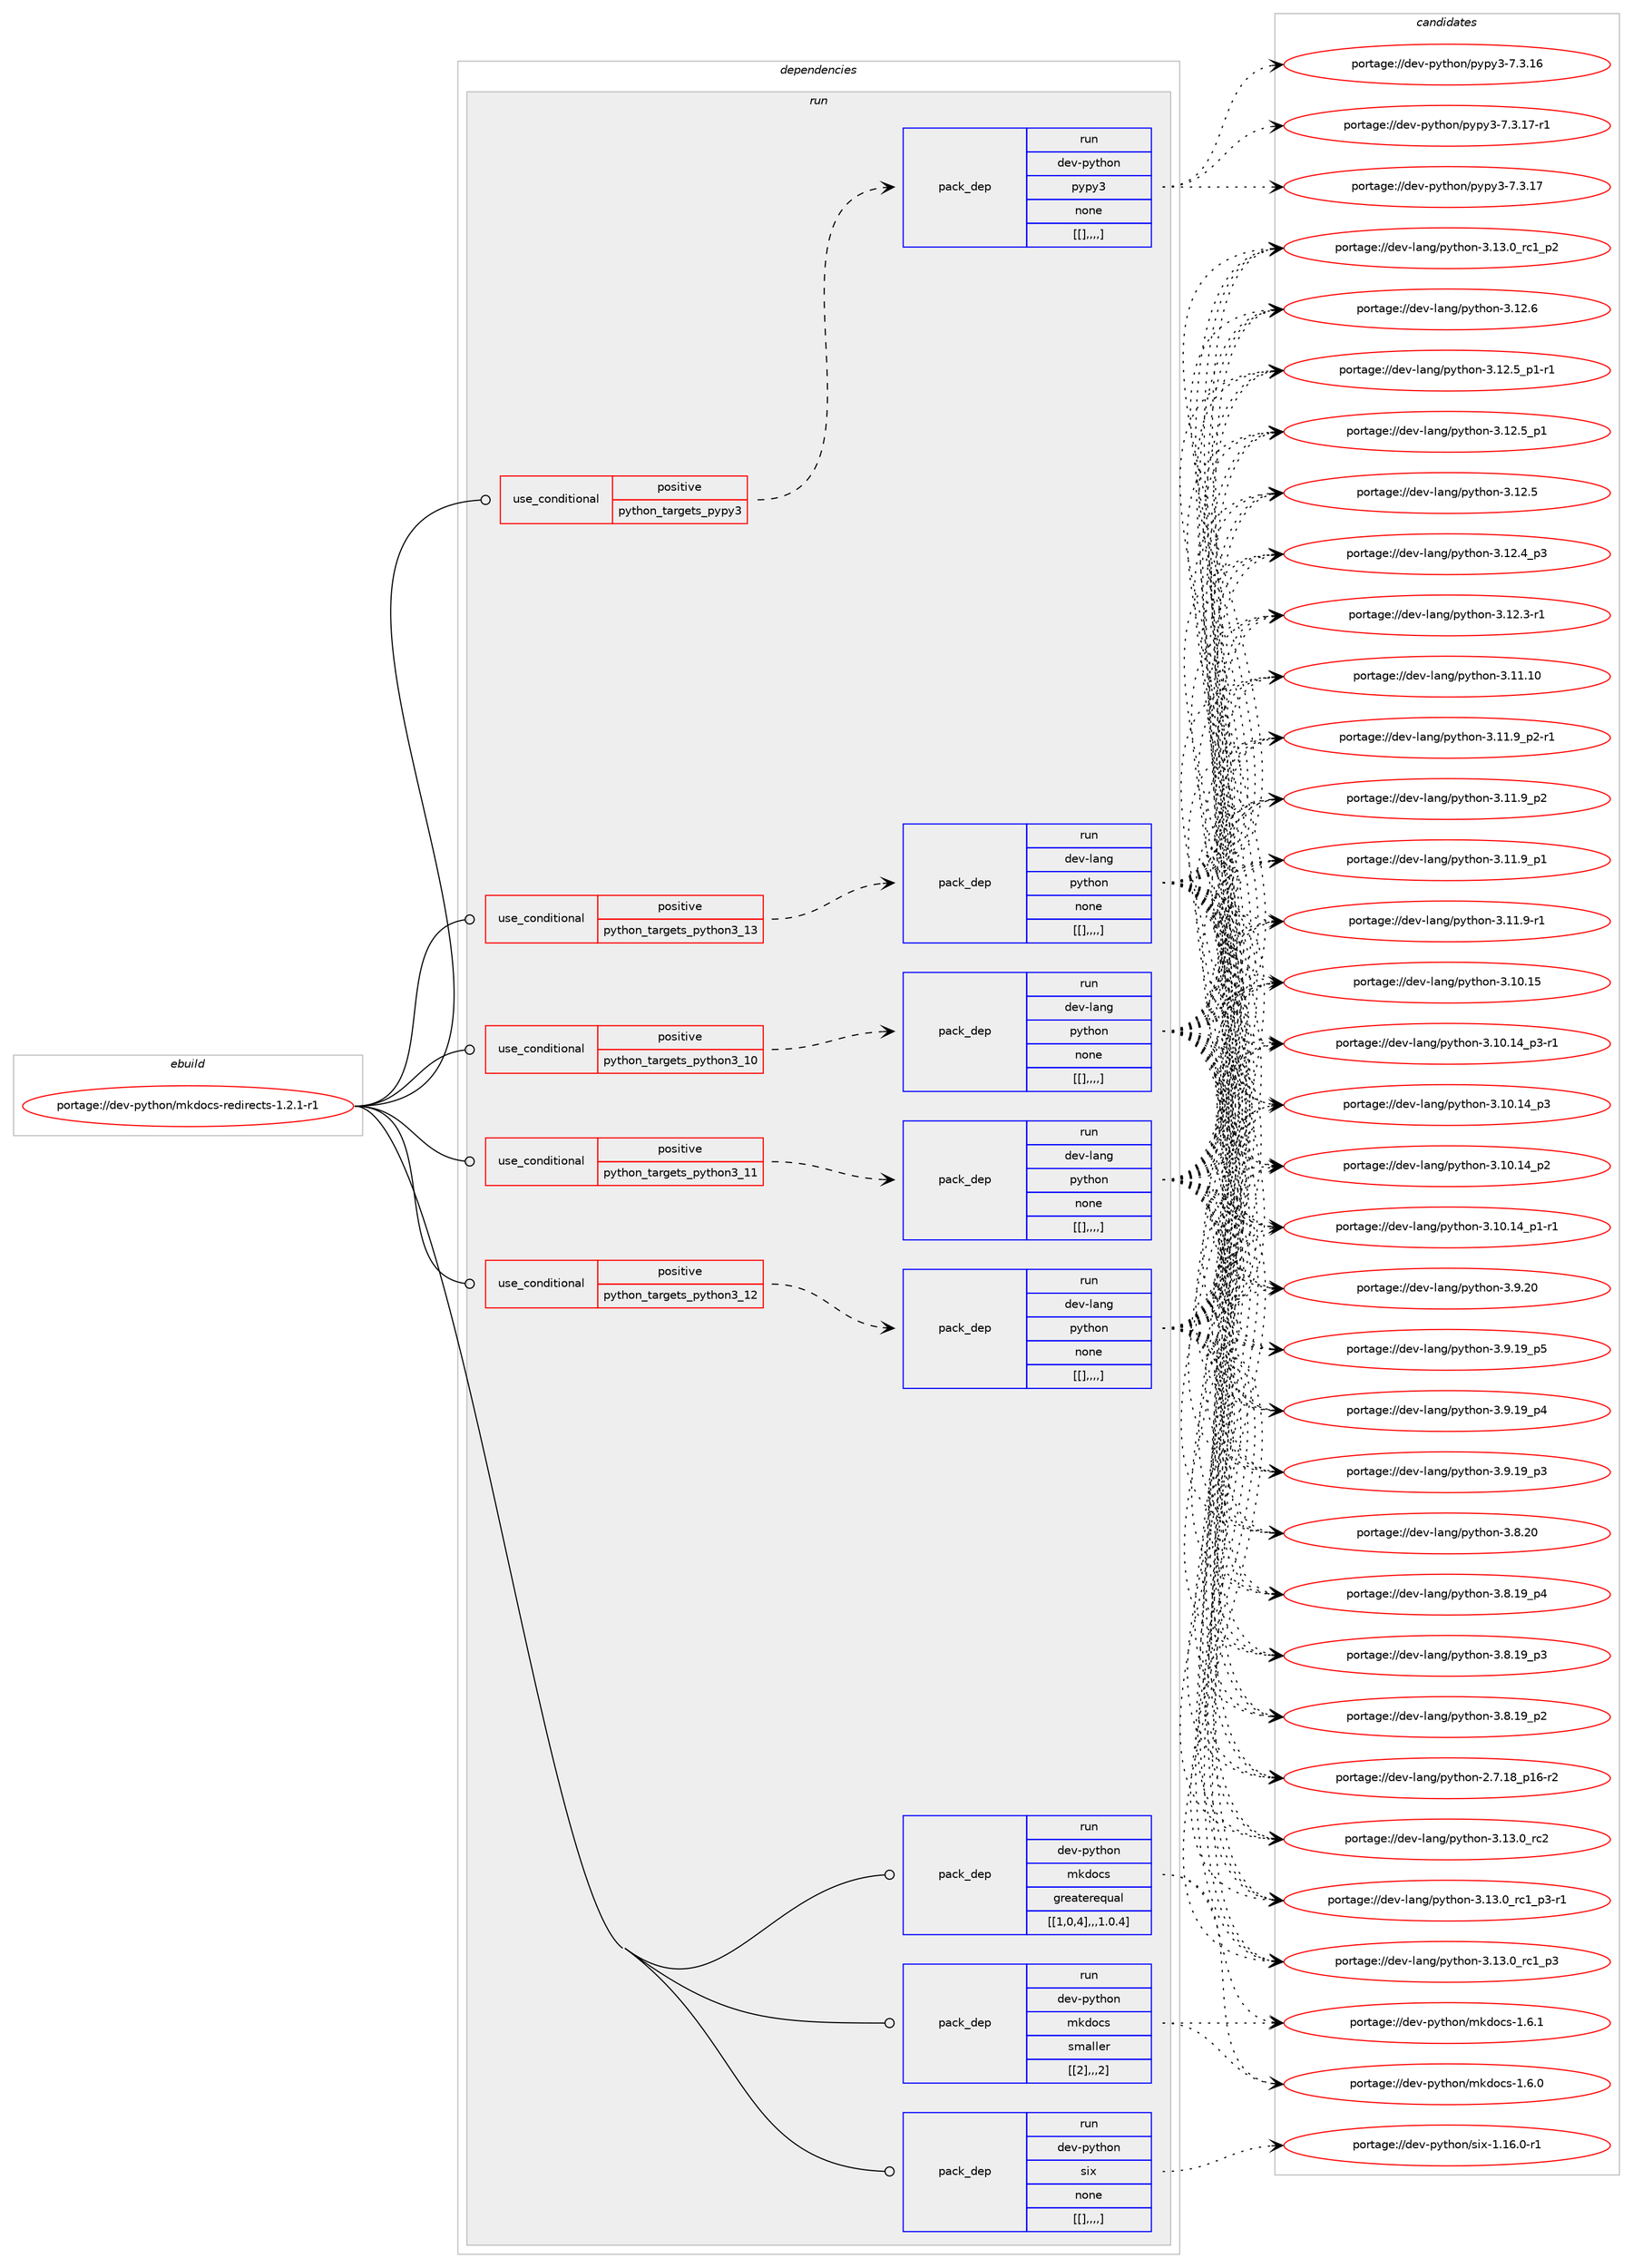 digraph prolog {

# *************
# Graph options
# *************

newrank=true;
concentrate=true;
compound=true;
graph [rankdir=LR,fontname=Helvetica,fontsize=10,ranksep=1.5];#, ranksep=2.5, nodesep=0.2];
edge  [arrowhead=vee];
node  [fontname=Helvetica,fontsize=10];

# **********
# The ebuild
# **********

subgraph cluster_leftcol {
color=gray;
label=<<i>ebuild</i>>;
id [label="portage://dev-python/mkdocs-redirects-1.2.1-r1", color=red, width=4, href="../dev-python/mkdocs-redirects-1.2.1-r1.svg"];
}

# ****************
# The dependencies
# ****************

subgraph cluster_midcol {
color=gray;
label=<<i>dependencies</i>>;
subgraph cluster_compile {
fillcolor="#eeeeee";
style=filled;
label=<<i>compile</i>>;
}
subgraph cluster_compileandrun {
fillcolor="#eeeeee";
style=filled;
label=<<i>compile and run</i>>;
}
subgraph cluster_run {
fillcolor="#eeeeee";
style=filled;
label=<<i>run</i>>;
subgraph cond35576 {
dependency152669 [label=<<TABLE BORDER="0" CELLBORDER="1" CELLSPACING="0" CELLPADDING="4"><TR><TD ROWSPAN="3" CELLPADDING="10">use_conditional</TD></TR><TR><TD>positive</TD></TR><TR><TD>python_targets_pypy3</TD></TR></TABLE>>, shape=none, color=red];
subgraph pack115875 {
dependency152670 [label=<<TABLE BORDER="0" CELLBORDER="1" CELLSPACING="0" CELLPADDING="4" WIDTH="220"><TR><TD ROWSPAN="6" CELLPADDING="30">pack_dep</TD></TR><TR><TD WIDTH="110">run</TD></TR><TR><TD>dev-python</TD></TR><TR><TD>pypy3</TD></TR><TR><TD>none</TD></TR><TR><TD>[[],,,,]</TD></TR></TABLE>>, shape=none, color=blue];
}
dependency152669:e -> dependency152670:w [weight=20,style="dashed",arrowhead="vee"];
}
id:e -> dependency152669:w [weight=20,style="solid",arrowhead="odot"];
subgraph cond35577 {
dependency152671 [label=<<TABLE BORDER="0" CELLBORDER="1" CELLSPACING="0" CELLPADDING="4"><TR><TD ROWSPAN="3" CELLPADDING="10">use_conditional</TD></TR><TR><TD>positive</TD></TR><TR><TD>python_targets_python3_10</TD></TR></TABLE>>, shape=none, color=red];
subgraph pack115876 {
dependency152672 [label=<<TABLE BORDER="0" CELLBORDER="1" CELLSPACING="0" CELLPADDING="4" WIDTH="220"><TR><TD ROWSPAN="6" CELLPADDING="30">pack_dep</TD></TR><TR><TD WIDTH="110">run</TD></TR><TR><TD>dev-lang</TD></TR><TR><TD>python</TD></TR><TR><TD>none</TD></TR><TR><TD>[[],,,,]</TD></TR></TABLE>>, shape=none, color=blue];
}
dependency152671:e -> dependency152672:w [weight=20,style="dashed",arrowhead="vee"];
}
id:e -> dependency152671:w [weight=20,style="solid",arrowhead="odot"];
subgraph cond35578 {
dependency152673 [label=<<TABLE BORDER="0" CELLBORDER="1" CELLSPACING="0" CELLPADDING="4"><TR><TD ROWSPAN="3" CELLPADDING="10">use_conditional</TD></TR><TR><TD>positive</TD></TR><TR><TD>python_targets_python3_11</TD></TR></TABLE>>, shape=none, color=red];
subgraph pack115877 {
dependency152674 [label=<<TABLE BORDER="0" CELLBORDER="1" CELLSPACING="0" CELLPADDING="4" WIDTH="220"><TR><TD ROWSPAN="6" CELLPADDING="30">pack_dep</TD></TR><TR><TD WIDTH="110">run</TD></TR><TR><TD>dev-lang</TD></TR><TR><TD>python</TD></TR><TR><TD>none</TD></TR><TR><TD>[[],,,,]</TD></TR></TABLE>>, shape=none, color=blue];
}
dependency152673:e -> dependency152674:w [weight=20,style="dashed",arrowhead="vee"];
}
id:e -> dependency152673:w [weight=20,style="solid",arrowhead="odot"];
subgraph cond35579 {
dependency152675 [label=<<TABLE BORDER="0" CELLBORDER="1" CELLSPACING="0" CELLPADDING="4"><TR><TD ROWSPAN="3" CELLPADDING="10">use_conditional</TD></TR><TR><TD>positive</TD></TR><TR><TD>python_targets_python3_12</TD></TR></TABLE>>, shape=none, color=red];
subgraph pack115878 {
dependency152676 [label=<<TABLE BORDER="0" CELLBORDER="1" CELLSPACING="0" CELLPADDING="4" WIDTH="220"><TR><TD ROWSPAN="6" CELLPADDING="30">pack_dep</TD></TR><TR><TD WIDTH="110">run</TD></TR><TR><TD>dev-lang</TD></TR><TR><TD>python</TD></TR><TR><TD>none</TD></TR><TR><TD>[[],,,,]</TD></TR></TABLE>>, shape=none, color=blue];
}
dependency152675:e -> dependency152676:w [weight=20,style="dashed",arrowhead="vee"];
}
id:e -> dependency152675:w [weight=20,style="solid",arrowhead="odot"];
subgraph cond35580 {
dependency152677 [label=<<TABLE BORDER="0" CELLBORDER="1" CELLSPACING="0" CELLPADDING="4"><TR><TD ROWSPAN="3" CELLPADDING="10">use_conditional</TD></TR><TR><TD>positive</TD></TR><TR><TD>python_targets_python3_13</TD></TR></TABLE>>, shape=none, color=red];
subgraph pack115879 {
dependency152678 [label=<<TABLE BORDER="0" CELLBORDER="1" CELLSPACING="0" CELLPADDING="4" WIDTH="220"><TR><TD ROWSPAN="6" CELLPADDING="30">pack_dep</TD></TR><TR><TD WIDTH="110">run</TD></TR><TR><TD>dev-lang</TD></TR><TR><TD>python</TD></TR><TR><TD>none</TD></TR><TR><TD>[[],,,,]</TD></TR></TABLE>>, shape=none, color=blue];
}
dependency152677:e -> dependency152678:w [weight=20,style="dashed",arrowhead="vee"];
}
id:e -> dependency152677:w [weight=20,style="solid",arrowhead="odot"];
subgraph pack115880 {
dependency152679 [label=<<TABLE BORDER="0" CELLBORDER="1" CELLSPACING="0" CELLPADDING="4" WIDTH="220"><TR><TD ROWSPAN="6" CELLPADDING="30">pack_dep</TD></TR><TR><TD WIDTH="110">run</TD></TR><TR><TD>dev-python</TD></TR><TR><TD>mkdocs</TD></TR><TR><TD>greaterequal</TD></TR><TR><TD>[[1,0,4],,,1.0.4]</TD></TR></TABLE>>, shape=none, color=blue];
}
id:e -> dependency152679:w [weight=20,style="solid",arrowhead="odot"];
subgraph pack115881 {
dependency152680 [label=<<TABLE BORDER="0" CELLBORDER="1" CELLSPACING="0" CELLPADDING="4" WIDTH="220"><TR><TD ROWSPAN="6" CELLPADDING="30">pack_dep</TD></TR><TR><TD WIDTH="110">run</TD></TR><TR><TD>dev-python</TD></TR><TR><TD>mkdocs</TD></TR><TR><TD>smaller</TD></TR><TR><TD>[[2],,,2]</TD></TR></TABLE>>, shape=none, color=blue];
}
id:e -> dependency152680:w [weight=20,style="solid",arrowhead="odot"];
subgraph pack115882 {
dependency152681 [label=<<TABLE BORDER="0" CELLBORDER="1" CELLSPACING="0" CELLPADDING="4" WIDTH="220"><TR><TD ROWSPAN="6" CELLPADDING="30">pack_dep</TD></TR><TR><TD WIDTH="110">run</TD></TR><TR><TD>dev-python</TD></TR><TR><TD>six</TD></TR><TR><TD>none</TD></TR><TR><TD>[[],,,,]</TD></TR></TABLE>>, shape=none, color=blue];
}
id:e -> dependency152681:w [weight=20,style="solid",arrowhead="odot"];
}
}

# **************
# The candidates
# **************

subgraph cluster_choices {
rank=same;
color=gray;
label=<<i>candidates</i>>;

subgraph choice115875 {
color=black;
nodesep=1;
choice100101118451121211161041111104711212111212151455546514649554511449 [label="portage://dev-python/pypy3-7.3.17-r1", color=red, width=4,href="../dev-python/pypy3-7.3.17-r1.svg"];
choice10010111845112121116104111110471121211121215145554651464955 [label="portage://dev-python/pypy3-7.3.17", color=red, width=4,href="../dev-python/pypy3-7.3.17.svg"];
choice10010111845112121116104111110471121211121215145554651464954 [label="portage://dev-python/pypy3-7.3.16", color=red, width=4,href="../dev-python/pypy3-7.3.16.svg"];
dependency152670:e -> choice100101118451121211161041111104711212111212151455546514649554511449:w [style=dotted,weight="100"];
dependency152670:e -> choice10010111845112121116104111110471121211121215145554651464955:w [style=dotted,weight="100"];
dependency152670:e -> choice10010111845112121116104111110471121211121215145554651464954:w [style=dotted,weight="100"];
}
subgraph choice115876 {
color=black;
nodesep=1;
choice10010111845108971101034711212111610411111045514649514648951149950 [label="portage://dev-lang/python-3.13.0_rc2", color=red, width=4,href="../dev-lang/python-3.13.0_rc2.svg"];
choice1001011184510897110103471121211161041111104551464951464895114994995112514511449 [label="portage://dev-lang/python-3.13.0_rc1_p3-r1", color=red, width=4,href="../dev-lang/python-3.13.0_rc1_p3-r1.svg"];
choice100101118451089711010347112121116104111110455146495146489511499499511251 [label="portage://dev-lang/python-3.13.0_rc1_p3", color=red, width=4,href="../dev-lang/python-3.13.0_rc1_p3.svg"];
choice100101118451089711010347112121116104111110455146495146489511499499511250 [label="portage://dev-lang/python-3.13.0_rc1_p2", color=red, width=4,href="../dev-lang/python-3.13.0_rc1_p2.svg"];
choice10010111845108971101034711212111610411111045514649504654 [label="portage://dev-lang/python-3.12.6", color=red, width=4,href="../dev-lang/python-3.12.6.svg"];
choice1001011184510897110103471121211161041111104551464950465395112494511449 [label="portage://dev-lang/python-3.12.5_p1-r1", color=red, width=4,href="../dev-lang/python-3.12.5_p1-r1.svg"];
choice100101118451089711010347112121116104111110455146495046539511249 [label="portage://dev-lang/python-3.12.5_p1", color=red, width=4,href="../dev-lang/python-3.12.5_p1.svg"];
choice10010111845108971101034711212111610411111045514649504653 [label="portage://dev-lang/python-3.12.5", color=red, width=4,href="../dev-lang/python-3.12.5.svg"];
choice100101118451089711010347112121116104111110455146495046529511251 [label="portage://dev-lang/python-3.12.4_p3", color=red, width=4,href="../dev-lang/python-3.12.4_p3.svg"];
choice100101118451089711010347112121116104111110455146495046514511449 [label="portage://dev-lang/python-3.12.3-r1", color=red, width=4,href="../dev-lang/python-3.12.3-r1.svg"];
choice1001011184510897110103471121211161041111104551464949464948 [label="portage://dev-lang/python-3.11.10", color=red, width=4,href="../dev-lang/python-3.11.10.svg"];
choice1001011184510897110103471121211161041111104551464949465795112504511449 [label="portage://dev-lang/python-3.11.9_p2-r1", color=red, width=4,href="../dev-lang/python-3.11.9_p2-r1.svg"];
choice100101118451089711010347112121116104111110455146494946579511250 [label="portage://dev-lang/python-3.11.9_p2", color=red, width=4,href="../dev-lang/python-3.11.9_p2.svg"];
choice100101118451089711010347112121116104111110455146494946579511249 [label="portage://dev-lang/python-3.11.9_p1", color=red, width=4,href="../dev-lang/python-3.11.9_p1.svg"];
choice100101118451089711010347112121116104111110455146494946574511449 [label="portage://dev-lang/python-3.11.9-r1", color=red, width=4,href="../dev-lang/python-3.11.9-r1.svg"];
choice1001011184510897110103471121211161041111104551464948464953 [label="portage://dev-lang/python-3.10.15", color=red, width=4,href="../dev-lang/python-3.10.15.svg"];
choice100101118451089711010347112121116104111110455146494846495295112514511449 [label="portage://dev-lang/python-3.10.14_p3-r1", color=red, width=4,href="../dev-lang/python-3.10.14_p3-r1.svg"];
choice10010111845108971101034711212111610411111045514649484649529511251 [label="portage://dev-lang/python-3.10.14_p3", color=red, width=4,href="../dev-lang/python-3.10.14_p3.svg"];
choice10010111845108971101034711212111610411111045514649484649529511250 [label="portage://dev-lang/python-3.10.14_p2", color=red, width=4,href="../dev-lang/python-3.10.14_p2.svg"];
choice100101118451089711010347112121116104111110455146494846495295112494511449 [label="portage://dev-lang/python-3.10.14_p1-r1", color=red, width=4,href="../dev-lang/python-3.10.14_p1-r1.svg"];
choice10010111845108971101034711212111610411111045514657465048 [label="portage://dev-lang/python-3.9.20", color=red, width=4,href="../dev-lang/python-3.9.20.svg"];
choice100101118451089711010347112121116104111110455146574649579511253 [label="portage://dev-lang/python-3.9.19_p5", color=red, width=4,href="../dev-lang/python-3.9.19_p5.svg"];
choice100101118451089711010347112121116104111110455146574649579511252 [label="portage://dev-lang/python-3.9.19_p4", color=red, width=4,href="../dev-lang/python-3.9.19_p4.svg"];
choice100101118451089711010347112121116104111110455146574649579511251 [label="portage://dev-lang/python-3.9.19_p3", color=red, width=4,href="../dev-lang/python-3.9.19_p3.svg"];
choice10010111845108971101034711212111610411111045514656465048 [label="portage://dev-lang/python-3.8.20", color=red, width=4,href="../dev-lang/python-3.8.20.svg"];
choice100101118451089711010347112121116104111110455146564649579511252 [label="portage://dev-lang/python-3.8.19_p4", color=red, width=4,href="../dev-lang/python-3.8.19_p4.svg"];
choice100101118451089711010347112121116104111110455146564649579511251 [label="portage://dev-lang/python-3.8.19_p3", color=red, width=4,href="../dev-lang/python-3.8.19_p3.svg"];
choice100101118451089711010347112121116104111110455146564649579511250 [label="portage://dev-lang/python-3.8.19_p2", color=red, width=4,href="../dev-lang/python-3.8.19_p2.svg"];
choice100101118451089711010347112121116104111110455046554649569511249544511450 [label="portage://dev-lang/python-2.7.18_p16-r2", color=red, width=4,href="../dev-lang/python-2.7.18_p16-r2.svg"];
dependency152672:e -> choice10010111845108971101034711212111610411111045514649514648951149950:w [style=dotted,weight="100"];
dependency152672:e -> choice1001011184510897110103471121211161041111104551464951464895114994995112514511449:w [style=dotted,weight="100"];
dependency152672:e -> choice100101118451089711010347112121116104111110455146495146489511499499511251:w [style=dotted,weight="100"];
dependency152672:e -> choice100101118451089711010347112121116104111110455146495146489511499499511250:w [style=dotted,weight="100"];
dependency152672:e -> choice10010111845108971101034711212111610411111045514649504654:w [style=dotted,weight="100"];
dependency152672:e -> choice1001011184510897110103471121211161041111104551464950465395112494511449:w [style=dotted,weight="100"];
dependency152672:e -> choice100101118451089711010347112121116104111110455146495046539511249:w [style=dotted,weight="100"];
dependency152672:e -> choice10010111845108971101034711212111610411111045514649504653:w [style=dotted,weight="100"];
dependency152672:e -> choice100101118451089711010347112121116104111110455146495046529511251:w [style=dotted,weight="100"];
dependency152672:e -> choice100101118451089711010347112121116104111110455146495046514511449:w [style=dotted,weight="100"];
dependency152672:e -> choice1001011184510897110103471121211161041111104551464949464948:w [style=dotted,weight="100"];
dependency152672:e -> choice1001011184510897110103471121211161041111104551464949465795112504511449:w [style=dotted,weight="100"];
dependency152672:e -> choice100101118451089711010347112121116104111110455146494946579511250:w [style=dotted,weight="100"];
dependency152672:e -> choice100101118451089711010347112121116104111110455146494946579511249:w [style=dotted,weight="100"];
dependency152672:e -> choice100101118451089711010347112121116104111110455146494946574511449:w [style=dotted,weight="100"];
dependency152672:e -> choice1001011184510897110103471121211161041111104551464948464953:w [style=dotted,weight="100"];
dependency152672:e -> choice100101118451089711010347112121116104111110455146494846495295112514511449:w [style=dotted,weight="100"];
dependency152672:e -> choice10010111845108971101034711212111610411111045514649484649529511251:w [style=dotted,weight="100"];
dependency152672:e -> choice10010111845108971101034711212111610411111045514649484649529511250:w [style=dotted,weight="100"];
dependency152672:e -> choice100101118451089711010347112121116104111110455146494846495295112494511449:w [style=dotted,weight="100"];
dependency152672:e -> choice10010111845108971101034711212111610411111045514657465048:w [style=dotted,weight="100"];
dependency152672:e -> choice100101118451089711010347112121116104111110455146574649579511253:w [style=dotted,weight="100"];
dependency152672:e -> choice100101118451089711010347112121116104111110455146574649579511252:w [style=dotted,weight="100"];
dependency152672:e -> choice100101118451089711010347112121116104111110455146574649579511251:w [style=dotted,weight="100"];
dependency152672:e -> choice10010111845108971101034711212111610411111045514656465048:w [style=dotted,weight="100"];
dependency152672:e -> choice100101118451089711010347112121116104111110455146564649579511252:w [style=dotted,weight="100"];
dependency152672:e -> choice100101118451089711010347112121116104111110455146564649579511251:w [style=dotted,weight="100"];
dependency152672:e -> choice100101118451089711010347112121116104111110455146564649579511250:w [style=dotted,weight="100"];
dependency152672:e -> choice100101118451089711010347112121116104111110455046554649569511249544511450:w [style=dotted,weight="100"];
}
subgraph choice115877 {
color=black;
nodesep=1;
choice10010111845108971101034711212111610411111045514649514648951149950 [label="portage://dev-lang/python-3.13.0_rc2", color=red, width=4,href="../dev-lang/python-3.13.0_rc2.svg"];
choice1001011184510897110103471121211161041111104551464951464895114994995112514511449 [label="portage://dev-lang/python-3.13.0_rc1_p3-r1", color=red, width=4,href="../dev-lang/python-3.13.0_rc1_p3-r1.svg"];
choice100101118451089711010347112121116104111110455146495146489511499499511251 [label="portage://dev-lang/python-3.13.0_rc1_p3", color=red, width=4,href="../dev-lang/python-3.13.0_rc1_p3.svg"];
choice100101118451089711010347112121116104111110455146495146489511499499511250 [label="portage://dev-lang/python-3.13.0_rc1_p2", color=red, width=4,href="../dev-lang/python-3.13.0_rc1_p2.svg"];
choice10010111845108971101034711212111610411111045514649504654 [label="portage://dev-lang/python-3.12.6", color=red, width=4,href="../dev-lang/python-3.12.6.svg"];
choice1001011184510897110103471121211161041111104551464950465395112494511449 [label="portage://dev-lang/python-3.12.5_p1-r1", color=red, width=4,href="../dev-lang/python-3.12.5_p1-r1.svg"];
choice100101118451089711010347112121116104111110455146495046539511249 [label="portage://dev-lang/python-3.12.5_p1", color=red, width=4,href="../dev-lang/python-3.12.5_p1.svg"];
choice10010111845108971101034711212111610411111045514649504653 [label="portage://dev-lang/python-3.12.5", color=red, width=4,href="../dev-lang/python-3.12.5.svg"];
choice100101118451089711010347112121116104111110455146495046529511251 [label="portage://dev-lang/python-3.12.4_p3", color=red, width=4,href="../dev-lang/python-3.12.4_p3.svg"];
choice100101118451089711010347112121116104111110455146495046514511449 [label="portage://dev-lang/python-3.12.3-r1", color=red, width=4,href="../dev-lang/python-3.12.3-r1.svg"];
choice1001011184510897110103471121211161041111104551464949464948 [label="portage://dev-lang/python-3.11.10", color=red, width=4,href="../dev-lang/python-3.11.10.svg"];
choice1001011184510897110103471121211161041111104551464949465795112504511449 [label="portage://dev-lang/python-3.11.9_p2-r1", color=red, width=4,href="../dev-lang/python-3.11.9_p2-r1.svg"];
choice100101118451089711010347112121116104111110455146494946579511250 [label="portage://dev-lang/python-3.11.9_p2", color=red, width=4,href="../dev-lang/python-3.11.9_p2.svg"];
choice100101118451089711010347112121116104111110455146494946579511249 [label="portage://dev-lang/python-3.11.9_p1", color=red, width=4,href="../dev-lang/python-3.11.9_p1.svg"];
choice100101118451089711010347112121116104111110455146494946574511449 [label="portage://dev-lang/python-3.11.9-r1", color=red, width=4,href="../dev-lang/python-3.11.9-r1.svg"];
choice1001011184510897110103471121211161041111104551464948464953 [label="portage://dev-lang/python-3.10.15", color=red, width=4,href="../dev-lang/python-3.10.15.svg"];
choice100101118451089711010347112121116104111110455146494846495295112514511449 [label="portage://dev-lang/python-3.10.14_p3-r1", color=red, width=4,href="../dev-lang/python-3.10.14_p3-r1.svg"];
choice10010111845108971101034711212111610411111045514649484649529511251 [label="portage://dev-lang/python-3.10.14_p3", color=red, width=4,href="../dev-lang/python-3.10.14_p3.svg"];
choice10010111845108971101034711212111610411111045514649484649529511250 [label="portage://dev-lang/python-3.10.14_p2", color=red, width=4,href="../dev-lang/python-3.10.14_p2.svg"];
choice100101118451089711010347112121116104111110455146494846495295112494511449 [label="portage://dev-lang/python-3.10.14_p1-r1", color=red, width=4,href="../dev-lang/python-3.10.14_p1-r1.svg"];
choice10010111845108971101034711212111610411111045514657465048 [label="portage://dev-lang/python-3.9.20", color=red, width=4,href="../dev-lang/python-3.9.20.svg"];
choice100101118451089711010347112121116104111110455146574649579511253 [label="portage://dev-lang/python-3.9.19_p5", color=red, width=4,href="../dev-lang/python-3.9.19_p5.svg"];
choice100101118451089711010347112121116104111110455146574649579511252 [label="portage://dev-lang/python-3.9.19_p4", color=red, width=4,href="../dev-lang/python-3.9.19_p4.svg"];
choice100101118451089711010347112121116104111110455146574649579511251 [label="portage://dev-lang/python-3.9.19_p3", color=red, width=4,href="../dev-lang/python-3.9.19_p3.svg"];
choice10010111845108971101034711212111610411111045514656465048 [label="portage://dev-lang/python-3.8.20", color=red, width=4,href="../dev-lang/python-3.8.20.svg"];
choice100101118451089711010347112121116104111110455146564649579511252 [label="portage://dev-lang/python-3.8.19_p4", color=red, width=4,href="../dev-lang/python-3.8.19_p4.svg"];
choice100101118451089711010347112121116104111110455146564649579511251 [label="portage://dev-lang/python-3.8.19_p3", color=red, width=4,href="../dev-lang/python-3.8.19_p3.svg"];
choice100101118451089711010347112121116104111110455146564649579511250 [label="portage://dev-lang/python-3.8.19_p2", color=red, width=4,href="../dev-lang/python-3.8.19_p2.svg"];
choice100101118451089711010347112121116104111110455046554649569511249544511450 [label="portage://dev-lang/python-2.7.18_p16-r2", color=red, width=4,href="../dev-lang/python-2.7.18_p16-r2.svg"];
dependency152674:e -> choice10010111845108971101034711212111610411111045514649514648951149950:w [style=dotted,weight="100"];
dependency152674:e -> choice1001011184510897110103471121211161041111104551464951464895114994995112514511449:w [style=dotted,weight="100"];
dependency152674:e -> choice100101118451089711010347112121116104111110455146495146489511499499511251:w [style=dotted,weight="100"];
dependency152674:e -> choice100101118451089711010347112121116104111110455146495146489511499499511250:w [style=dotted,weight="100"];
dependency152674:e -> choice10010111845108971101034711212111610411111045514649504654:w [style=dotted,weight="100"];
dependency152674:e -> choice1001011184510897110103471121211161041111104551464950465395112494511449:w [style=dotted,weight="100"];
dependency152674:e -> choice100101118451089711010347112121116104111110455146495046539511249:w [style=dotted,weight="100"];
dependency152674:e -> choice10010111845108971101034711212111610411111045514649504653:w [style=dotted,weight="100"];
dependency152674:e -> choice100101118451089711010347112121116104111110455146495046529511251:w [style=dotted,weight="100"];
dependency152674:e -> choice100101118451089711010347112121116104111110455146495046514511449:w [style=dotted,weight="100"];
dependency152674:e -> choice1001011184510897110103471121211161041111104551464949464948:w [style=dotted,weight="100"];
dependency152674:e -> choice1001011184510897110103471121211161041111104551464949465795112504511449:w [style=dotted,weight="100"];
dependency152674:e -> choice100101118451089711010347112121116104111110455146494946579511250:w [style=dotted,weight="100"];
dependency152674:e -> choice100101118451089711010347112121116104111110455146494946579511249:w [style=dotted,weight="100"];
dependency152674:e -> choice100101118451089711010347112121116104111110455146494946574511449:w [style=dotted,weight="100"];
dependency152674:e -> choice1001011184510897110103471121211161041111104551464948464953:w [style=dotted,weight="100"];
dependency152674:e -> choice100101118451089711010347112121116104111110455146494846495295112514511449:w [style=dotted,weight="100"];
dependency152674:e -> choice10010111845108971101034711212111610411111045514649484649529511251:w [style=dotted,weight="100"];
dependency152674:e -> choice10010111845108971101034711212111610411111045514649484649529511250:w [style=dotted,weight="100"];
dependency152674:e -> choice100101118451089711010347112121116104111110455146494846495295112494511449:w [style=dotted,weight="100"];
dependency152674:e -> choice10010111845108971101034711212111610411111045514657465048:w [style=dotted,weight="100"];
dependency152674:e -> choice100101118451089711010347112121116104111110455146574649579511253:w [style=dotted,weight="100"];
dependency152674:e -> choice100101118451089711010347112121116104111110455146574649579511252:w [style=dotted,weight="100"];
dependency152674:e -> choice100101118451089711010347112121116104111110455146574649579511251:w [style=dotted,weight="100"];
dependency152674:e -> choice10010111845108971101034711212111610411111045514656465048:w [style=dotted,weight="100"];
dependency152674:e -> choice100101118451089711010347112121116104111110455146564649579511252:w [style=dotted,weight="100"];
dependency152674:e -> choice100101118451089711010347112121116104111110455146564649579511251:w [style=dotted,weight="100"];
dependency152674:e -> choice100101118451089711010347112121116104111110455146564649579511250:w [style=dotted,weight="100"];
dependency152674:e -> choice100101118451089711010347112121116104111110455046554649569511249544511450:w [style=dotted,weight="100"];
}
subgraph choice115878 {
color=black;
nodesep=1;
choice10010111845108971101034711212111610411111045514649514648951149950 [label="portage://dev-lang/python-3.13.0_rc2", color=red, width=4,href="../dev-lang/python-3.13.0_rc2.svg"];
choice1001011184510897110103471121211161041111104551464951464895114994995112514511449 [label="portage://dev-lang/python-3.13.0_rc1_p3-r1", color=red, width=4,href="../dev-lang/python-3.13.0_rc1_p3-r1.svg"];
choice100101118451089711010347112121116104111110455146495146489511499499511251 [label="portage://dev-lang/python-3.13.0_rc1_p3", color=red, width=4,href="../dev-lang/python-3.13.0_rc1_p3.svg"];
choice100101118451089711010347112121116104111110455146495146489511499499511250 [label="portage://dev-lang/python-3.13.0_rc1_p2", color=red, width=4,href="../dev-lang/python-3.13.0_rc1_p2.svg"];
choice10010111845108971101034711212111610411111045514649504654 [label="portage://dev-lang/python-3.12.6", color=red, width=4,href="../dev-lang/python-3.12.6.svg"];
choice1001011184510897110103471121211161041111104551464950465395112494511449 [label="portage://dev-lang/python-3.12.5_p1-r1", color=red, width=4,href="../dev-lang/python-3.12.5_p1-r1.svg"];
choice100101118451089711010347112121116104111110455146495046539511249 [label="portage://dev-lang/python-3.12.5_p1", color=red, width=4,href="../dev-lang/python-3.12.5_p1.svg"];
choice10010111845108971101034711212111610411111045514649504653 [label="portage://dev-lang/python-3.12.5", color=red, width=4,href="../dev-lang/python-3.12.5.svg"];
choice100101118451089711010347112121116104111110455146495046529511251 [label="portage://dev-lang/python-3.12.4_p3", color=red, width=4,href="../dev-lang/python-3.12.4_p3.svg"];
choice100101118451089711010347112121116104111110455146495046514511449 [label="portage://dev-lang/python-3.12.3-r1", color=red, width=4,href="../dev-lang/python-3.12.3-r1.svg"];
choice1001011184510897110103471121211161041111104551464949464948 [label="portage://dev-lang/python-3.11.10", color=red, width=4,href="../dev-lang/python-3.11.10.svg"];
choice1001011184510897110103471121211161041111104551464949465795112504511449 [label="portage://dev-lang/python-3.11.9_p2-r1", color=red, width=4,href="../dev-lang/python-3.11.9_p2-r1.svg"];
choice100101118451089711010347112121116104111110455146494946579511250 [label="portage://dev-lang/python-3.11.9_p2", color=red, width=4,href="../dev-lang/python-3.11.9_p2.svg"];
choice100101118451089711010347112121116104111110455146494946579511249 [label="portage://dev-lang/python-3.11.9_p1", color=red, width=4,href="../dev-lang/python-3.11.9_p1.svg"];
choice100101118451089711010347112121116104111110455146494946574511449 [label="portage://dev-lang/python-3.11.9-r1", color=red, width=4,href="../dev-lang/python-3.11.9-r1.svg"];
choice1001011184510897110103471121211161041111104551464948464953 [label="portage://dev-lang/python-3.10.15", color=red, width=4,href="../dev-lang/python-3.10.15.svg"];
choice100101118451089711010347112121116104111110455146494846495295112514511449 [label="portage://dev-lang/python-3.10.14_p3-r1", color=red, width=4,href="../dev-lang/python-3.10.14_p3-r1.svg"];
choice10010111845108971101034711212111610411111045514649484649529511251 [label="portage://dev-lang/python-3.10.14_p3", color=red, width=4,href="../dev-lang/python-3.10.14_p3.svg"];
choice10010111845108971101034711212111610411111045514649484649529511250 [label="portage://dev-lang/python-3.10.14_p2", color=red, width=4,href="../dev-lang/python-3.10.14_p2.svg"];
choice100101118451089711010347112121116104111110455146494846495295112494511449 [label="portage://dev-lang/python-3.10.14_p1-r1", color=red, width=4,href="../dev-lang/python-3.10.14_p1-r1.svg"];
choice10010111845108971101034711212111610411111045514657465048 [label="portage://dev-lang/python-3.9.20", color=red, width=4,href="../dev-lang/python-3.9.20.svg"];
choice100101118451089711010347112121116104111110455146574649579511253 [label="portage://dev-lang/python-3.9.19_p5", color=red, width=4,href="../dev-lang/python-3.9.19_p5.svg"];
choice100101118451089711010347112121116104111110455146574649579511252 [label="portage://dev-lang/python-3.9.19_p4", color=red, width=4,href="../dev-lang/python-3.9.19_p4.svg"];
choice100101118451089711010347112121116104111110455146574649579511251 [label="portage://dev-lang/python-3.9.19_p3", color=red, width=4,href="../dev-lang/python-3.9.19_p3.svg"];
choice10010111845108971101034711212111610411111045514656465048 [label="portage://dev-lang/python-3.8.20", color=red, width=4,href="../dev-lang/python-3.8.20.svg"];
choice100101118451089711010347112121116104111110455146564649579511252 [label="portage://dev-lang/python-3.8.19_p4", color=red, width=4,href="../dev-lang/python-3.8.19_p4.svg"];
choice100101118451089711010347112121116104111110455146564649579511251 [label="portage://dev-lang/python-3.8.19_p3", color=red, width=4,href="../dev-lang/python-3.8.19_p3.svg"];
choice100101118451089711010347112121116104111110455146564649579511250 [label="portage://dev-lang/python-3.8.19_p2", color=red, width=4,href="../dev-lang/python-3.8.19_p2.svg"];
choice100101118451089711010347112121116104111110455046554649569511249544511450 [label="portage://dev-lang/python-2.7.18_p16-r2", color=red, width=4,href="../dev-lang/python-2.7.18_p16-r2.svg"];
dependency152676:e -> choice10010111845108971101034711212111610411111045514649514648951149950:w [style=dotted,weight="100"];
dependency152676:e -> choice1001011184510897110103471121211161041111104551464951464895114994995112514511449:w [style=dotted,weight="100"];
dependency152676:e -> choice100101118451089711010347112121116104111110455146495146489511499499511251:w [style=dotted,weight="100"];
dependency152676:e -> choice100101118451089711010347112121116104111110455146495146489511499499511250:w [style=dotted,weight="100"];
dependency152676:e -> choice10010111845108971101034711212111610411111045514649504654:w [style=dotted,weight="100"];
dependency152676:e -> choice1001011184510897110103471121211161041111104551464950465395112494511449:w [style=dotted,weight="100"];
dependency152676:e -> choice100101118451089711010347112121116104111110455146495046539511249:w [style=dotted,weight="100"];
dependency152676:e -> choice10010111845108971101034711212111610411111045514649504653:w [style=dotted,weight="100"];
dependency152676:e -> choice100101118451089711010347112121116104111110455146495046529511251:w [style=dotted,weight="100"];
dependency152676:e -> choice100101118451089711010347112121116104111110455146495046514511449:w [style=dotted,weight="100"];
dependency152676:e -> choice1001011184510897110103471121211161041111104551464949464948:w [style=dotted,weight="100"];
dependency152676:e -> choice1001011184510897110103471121211161041111104551464949465795112504511449:w [style=dotted,weight="100"];
dependency152676:e -> choice100101118451089711010347112121116104111110455146494946579511250:w [style=dotted,weight="100"];
dependency152676:e -> choice100101118451089711010347112121116104111110455146494946579511249:w [style=dotted,weight="100"];
dependency152676:e -> choice100101118451089711010347112121116104111110455146494946574511449:w [style=dotted,weight="100"];
dependency152676:e -> choice1001011184510897110103471121211161041111104551464948464953:w [style=dotted,weight="100"];
dependency152676:e -> choice100101118451089711010347112121116104111110455146494846495295112514511449:w [style=dotted,weight="100"];
dependency152676:e -> choice10010111845108971101034711212111610411111045514649484649529511251:w [style=dotted,weight="100"];
dependency152676:e -> choice10010111845108971101034711212111610411111045514649484649529511250:w [style=dotted,weight="100"];
dependency152676:e -> choice100101118451089711010347112121116104111110455146494846495295112494511449:w [style=dotted,weight="100"];
dependency152676:e -> choice10010111845108971101034711212111610411111045514657465048:w [style=dotted,weight="100"];
dependency152676:e -> choice100101118451089711010347112121116104111110455146574649579511253:w [style=dotted,weight="100"];
dependency152676:e -> choice100101118451089711010347112121116104111110455146574649579511252:w [style=dotted,weight="100"];
dependency152676:e -> choice100101118451089711010347112121116104111110455146574649579511251:w [style=dotted,weight="100"];
dependency152676:e -> choice10010111845108971101034711212111610411111045514656465048:w [style=dotted,weight="100"];
dependency152676:e -> choice100101118451089711010347112121116104111110455146564649579511252:w [style=dotted,weight="100"];
dependency152676:e -> choice100101118451089711010347112121116104111110455146564649579511251:w [style=dotted,weight="100"];
dependency152676:e -> choice100101118451089711010347112121116104111110455146564649579511250:w [style=dotted,weight="100"];
dependency152676:e -> choice100101118451089711010347112121116104111110455046554649569511249544511450:w [style=dotted,weight="100"];
}
subgraph choice115879 {
color=black;
nodesep=1;
choice10010111845108971101034711212111610411111045514649514648951149950 [label="portage://dev-lang/python-3.13.0_rc2", color=red, width=4,href="../dev-lang/python-3.13.0_rc2.svg"];
choice1001011184510897110103471121211161041111104551464951464895114994995112514511449 [label="portage://dev-lang/python-3.13.0_rc1_p3-r1", color=red, width=4,href="../dev-lang/python-3.13.0_rc1_p3-r1.svg"];
choice100101118451089711010347112121116104111110455146495146489511499499511251 [label="portage://dev-lang/python-3.13.0_rc1_p3", color=red, width=4,href="../dev-lang/python-3.13.0_rc1_p3.svg"];
choice100101118451089711010347112121116104111110455146495146489511499499511250 [label="portage://dev-lang/python-3.13.0_rc1_p2", color=red, width=4,href="../dev-lang/python-3.13.0_rc1_p2.svg"];
choice10010111845108971101034711212111610411111045514649504654 [label="portage://dev-lang/python-3.12.6", color=red, width=4,href="../dev-lang/python-3.12.6.svg"];
choice1001011184510897110103471121211161041111104551464950465395112494511449 [label="portage://dev-lang/python-3.12.5_p1-r1", color=red, width=4,href="../dev-lang/python-3.12.5_p1-r1.svg"];
choice100101118451089711010347112121116104111110455146495046539511249 [label="portage://dev-lang/python-3.12.5_p1", color=red, width=4,href="../dev-lang/python-3.12.5_p1.svg"];
choice10010111845108971101034711212111610411111045514649504653 [label="portage://dev-lang/python-3.12.5", color=red, width=4,href="../dev-lang/python-3.12.5.svg"];
choice100101118451089711010347112121116104111110455146495046529511251 [label="portage://dev-lang/python-3.12.4_p3", color=red, width=4,href="../dev-lang/python-3.12.4_p3.svg"];
choice100101118451089711010347112121116104111110455146495046514511449 [label="portage://dev-lang/python-3.12.3-r1", color=red, width=4,href="../dev-lang/python-3.12.3-r1.svg"];
choice1001011184510897110103471121211161041111104551464949464948 [label="portage://dev-lang/python-3.11.10", color=red, width=4,href="../dev-lang/python-3.11.10.svg"];
choice1001011184510897110103471121211161041111104551464949465795112504511449 [label="portage://dev-lang/python-3.11.9_p2-r1", color=red, width=4,href="../dev-lang/python-3.11.9_p2-r1.svg"];
choice100101118451089711010347112121116104111110455146494946579511250 [label="portage://dev-lang/python-3.11.9_p2", color=red, width=4,href="../dev-lang/python-3.11.9_p2.svg"];
choice100101118451089711010347112121116104111110455146494946579511249 [label="portage://dev-lang/python-3.11.9_p1", color=red, width=4,href="../dev-lang/python-3.11.9_p1.svg"];
choice100101118451089711010347112121116104111110455146494946574511449 [label="portage://dev-lang/python-3.11.9-r1", color=red, width=4,href="../dev-lang/python-3.11.9-r1.svg"];
choice1001011184510897110103471121211161041111104551464948464953 [label="portage://dev-lang/python-3.10.15", color=red, width=4,href="../dev-lang/python-3.10.15.svg"];
choice100101118451089711010347112121116104111110455146494846495295112514511449 [label="portage://dev-lang/python-3.10.14_p3-r1", color=red, width=4,href="../dev-lang/python-3.10.14_p3-r1.svg"];
choice10010111845108971101034711212111610411111045514649484649529511251 [label="portage://dev-lang/python-3.10.14_p3", color=red, width=4,href="../dev-lang/python-3.10.14_p3.svg"];
choice10010111845108971101034711212111610411111045514649484649529511250 [label="portage://dev-lang/python-3.10.14_p2", color=red, width=4,href="../dev-lang/python-3.10.14_p2.svg"];
choice100101118451089711010347112121116104111110455146494846495295112494511449 [label="portage://dev-lang/python-3.10.14_p1-r1", color=red, width=4,href="../dev-lang/python-3.10.14_p1-r1.svg"];
choice10010111845108971101034711212111610411111045514657465048 [label="portage://dev-lang/python-3.9.20", color=red, width=4,href="../dev-lang/python-3.9.20.svg"];
choice100101118451089711010347112121116104111110455146574649579511253 [label="portage://dev-lang/python-3.9.19_p5", color=red, width=4,href="../dev-lang/python-3.9.19_p5.svg"];
choice100101118451089711010347112121116104111110455146574649579511252 [label="portage://dev-lang/python-3.9.19_p4", color=red, width=4,href="../dev-lang/python-3.9.19_p4.svg"];
choice100101118451089711010347112121116104111110455146574649579511251 [label="portage://dev-lang/python-3.9.19_p3", color=red, width=4,href="../dev-lang/python-3.9.19_p3.svg"];
choice10010111845108971101034711212111610411111045514656465048 [label="portage://dev-lang/python-3.8.20", color=red, width=4,href="../dev-lang/python-3.8.20.svg"];
choice100101118451089711010347112121116104111110455146564649579511252 [label="portage://dev-lang/python-3.8.19_p4", color=red, width=4,href="../dev-lang/python-3.8.19_p4.svg"];
choice100101118451089711010347112121116104111110455146564649579511251 [label="portage://dev-lang/python-3.8.19_p3", color=red, width=4,href="../dev-lang/python-3.8.19_p3.svg"];
choice100101118451089711010347112121116104111110455146564649579511250 [label="portage://dev-lang/python-3.8.19_p2", color=red, width=4,href="../dev-lang/python-3.8.19_p2.svg"];
choice100101118451089711010347112121116104111110455046554649569511249544511450 [label="portage://dev-lang/python-2.7.18_p16-r2", color=red, width=4,href="../dev-lang/python-2.7.18_p16-r2.svg"];
dependency152678:e -> choice10010111845108971101034711212111610411111045514649514648951149950:w [style=dotted,weight="100"];
dependency152678:e -> choice1001011184510897110103471121211161041111104551464951464895114994995112514511449:w [style=dotted,weight="100"];
dependency152678:e -> choice100101118451089711010347112121116104111110455146495146489511499499511251:w [style=dotted,weight="100"];
dependency152678:e -> choice100101118451089711010347112121116104111110455146495146489511499499511250:w [style=dotted,weight="100"];
dependency152678:e -> choice10010111845108971101034711212111610411111045514649504654:w [style=dotted,weight="100"];
dependency152678:e -> choice1001011184510897110103471121211161041111104551464950465395112494511449:w [style=dotted,weight="100"];
dependency152678:e -> choice100101118451089711010347112121116104111110455146495046539511249:w [style=dotted,weight="100"];
dependency152678:e -> choice10010111845108971101034711212111610411111045514649504653:w [style=dotted,weight="100"];
dependency152678:e -> choice100101118451089711010347112121116104111110455146495046529511251:w [style=dotted,weight="100"];
dependency152678:e -> choice100101118451089711010347112121116104111110455146495046514511449:w [style=dotted,weight="100"];
dependency152678:e -> choice1001011184510897110103471121211161041111104551464949464948:w [style=dotted,weight="100"];
dependency152678:e -> choice1001011184510897110103471121211161041111104551464949465795112504511449:w [style=dotted,weight="100"];
dependency152678:e -> choice100101118451089711010347112121116104111110455146494946579511250:w [style=dotted,weight="100"];
dependency152678:e -> choice100101118451089711010347112121116104111110455146494946579511249:w [style=dotted,weight="100"];
dependency152678:e -> choice100101118451089711010347112121116104111110455146494946574511449:w [style=dotted,weight="100"];
dependency152678:e -> choice1001011184510897110103471121211161041111104551464948464953:w [style=dotted,weight="100"];
dependency152678:e -> choice100101118451089711010347112121116104111110455146494846495295112514511449:w [style=dotted,weight="100"];
dependency152678:e -> choice10010111845108971101034711212111610411111045514649484649529511251:w [style=dotted,weight="100"];
dependency152678:e -> choice10010111845108971101034711212111610411111045514649484649529511250:w [style=dotted,weight="100"];
dependency152678:e -> choice100101118451089711010347112121116104111110455146494846495295112494511449:w [style=dotted,weight="100"];
dependency152678:e -> choice10010111845108971101034711212111610411111045514657465048:w [style=dotted,weight="100"];
dependency152678:e -> choice100101118451089711010347112121116104111110455146574649579511253:w [style=dotted,weight="100"];
dependency152678:e -> choice100101118451089711010347112121116104111110455146574649579511252:w [style=dotted,weight="100"];
dependency152678:e -> choice100101118451089711010347112121116104111110455146574649579511251:w [style=dotted,weight="100"];
dependency152678:e -> choice10010111845108971101034711212111610411111045514656465048:w [style=dotted,weight="100"];
dependency152678:e -> choice100101118451089711010347112121116104111110455146564649579511252:w [style=dotted,weight="100"];
dependency152678:e -> choice100101118451089711010347112121116104111110455146564649579511251:w [style=dotted,weight="100"];
dependency152678:e -> choice100101118451089711010347112121116104111110455146564649579511250:w [style=dotted,weight="100"];
dependency152678:e -> choice100101118451089711010347112121116104111110455046554649569511249544511450:w [style=dotted,weight="100"];
}
subgraph choice115880 {
color=black;
nodesep=1;
choice100101118451121211161041111104710910710011199115454946544649 [label="portage://dev-python/mkdocs-1.6.1", color=red, width=4,href="../dev-python/mkdocs-1.6.1.svg"];
choice100101118451121211161041111104710910710011199115454946544648 [label="portage://dev-python/mkdocs-1.6.0", color=red, width=4,href="../dev-python/mkdocs-1.6.0.svg"];
dependency152679:e -> choice100101118451121211161041111104710910710011199115454946544649:w [style=dotted,weight="100"];
dependency152679:e -> choice100101118451121211161041111104710910710011199115454946544648:w [style=dotted,weight="100"];
}
subgraph choice115881 {
color=black;
nodesep=1;
choice100101118451121211161041111104710910710011199115454946544649 [label="portage://dev-python/mkdocs-1.6.1", color=red, width=4,href="../dev-python/mkdocs-1.6.1.svg"];
choice100101118451121211161041111104710910710011199115454946544648 [label="portage://dev-python/mkdocs-1.6.0", color=red, width=4,href="../dev-python/mkdocs-1.6.0.svg"];
dependency152680:e -> choice100101118451121211161041111104710910710011199115454946544649:w [style=dotted,weight="100"];
dependency152680:e -> choice100101118451121211161041111104710910710011199115454946544648:w [style=dotted,weight="100"];
}
subgraph choice115882 {
color=black;
nodesep=1;
choice1001011184511212111610411111047115105120454946495446484511449 [label="portage://dev-python/six-1.16.0-r1", color=red, width=4,href="../dev-python/six-1.16.0-r1.svg"];
dependency152681:e -> choice1001011184511212111610411111047115105120454946495446484511449:w [style=dotted,weight="100"];
}
}

}
